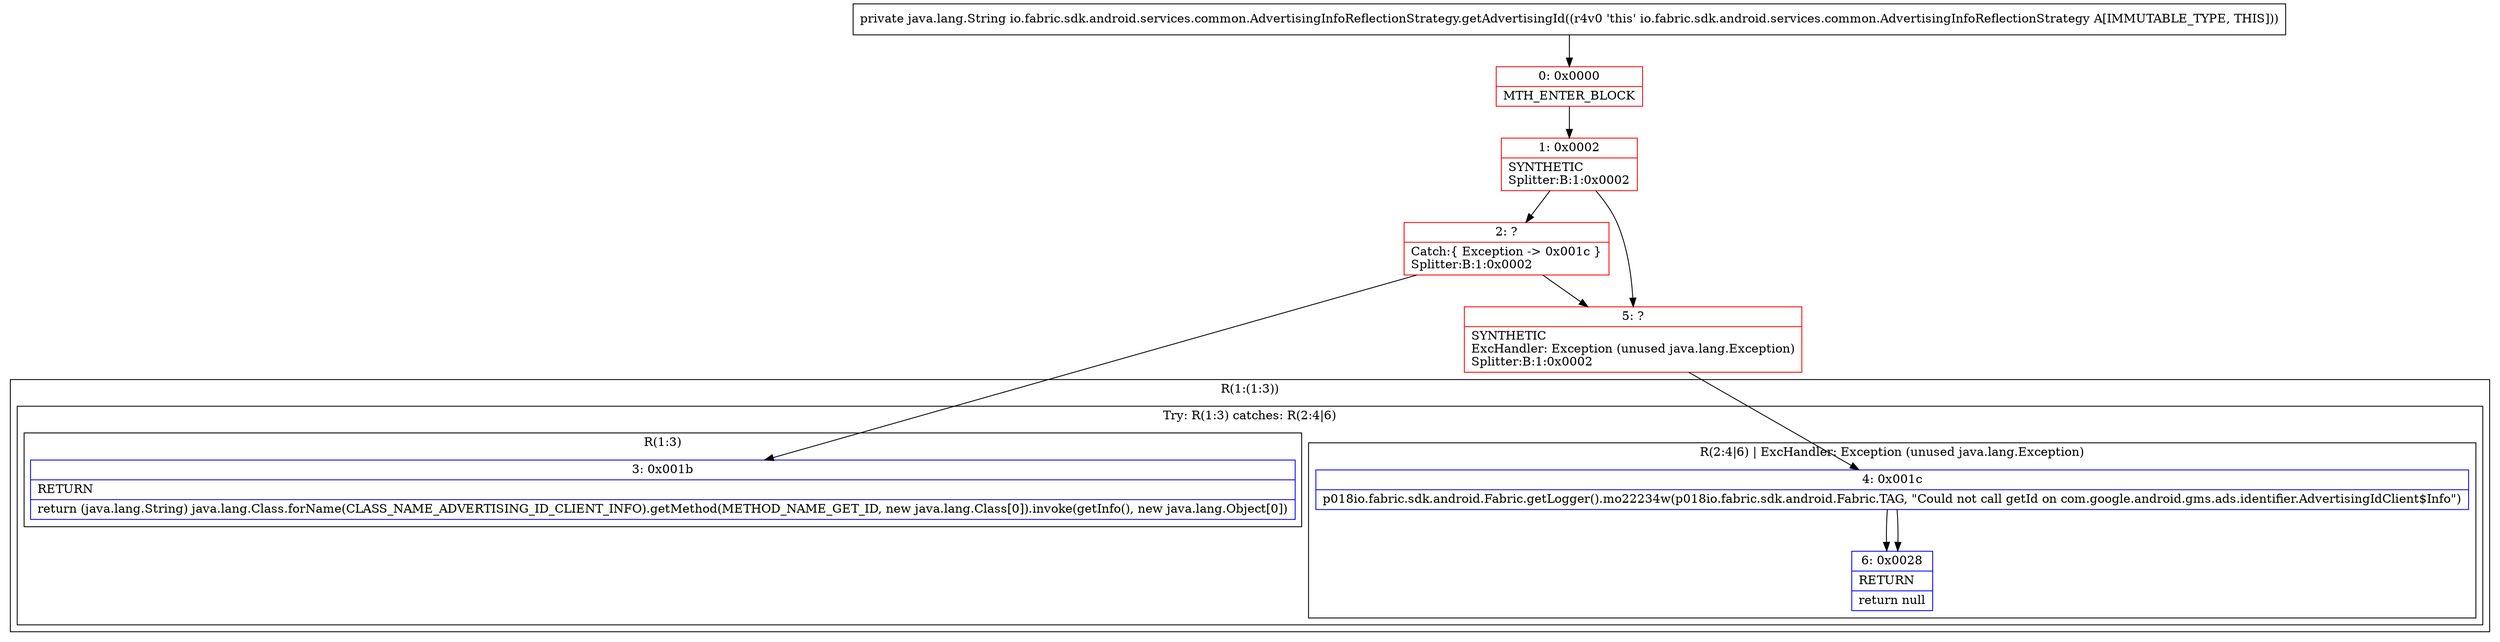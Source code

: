 digraph "CFG forio.fabric.sdk.android.services.common.AdvertisingInfoReflectionStrategy.getAdvertisingId()Ljava\/lang\/String;" {
subgraph cluster_Region_618721682 {
label = "R(1:(1:3))";
node [shape=record,color=blue];
subgraph cluster_TryCatchRegion_2115093363 {
label = "Try: R(1:3) catches: R(2:4|6)";
node [shape=record,color=blue];
subgraph cluster_Region_1849091987 {
label = "R(1:3)";
node [shape=record,color=blue];
Node_3 [shape=record,label="{3\:\ 0x001b|RETURN\l|return (java.lang.String) java.lang.Class.forName(CLASS_NAME_ADVERTISING_ID_CLIENT_INFO).getMethod(METHOD_NAME_GET_ID, new java.lang.Class[0]).invoke(getInfo(), new java.lang.Object[0])\l}"];
}
subgraph cluster_Region_2026652265 {
label = "R(2:4|6) | ExcHandler: Exception (unused java.lang.Exception)\l";
node [shape=record,color=blue];
Node_4 [shape=record,label="{4\:\ 0x001c|p018io.fabric.sdk.android.Fabric.getLogger().mo22234w(p018io.fabric.sdk.android.Fabric.TAG, \"Could not call getId on com.google.android.gms.ads.identifier.AdvertisingIdClient$Info\")\l}"];
Node_6 [shape=record,label="{6\:\ 0x0028|RETURN\l|return null\l}"];
}
}
}
subgraph cluster_Region_2026652265 {
label = "R(2:4|6) | ExcHandler: Exception (unused java.lang.Exception)\l";
node [shape=record,color=blue];
Node_4 [shape=record,label="{4\:\ 0x001c|p018io.fabric.sdk.android.Fabric.getLogger().mo22234w(p018io.fabric.sdk.android.Fabric.TAG, \"Could not call getId on com.google.android.gms.ads.identifier.AdvertisingIdClient$Info\")\l}"];
Node_6 [shape=record,label="{6\:\ 0x0028|RETURN\l|return null\l}"];
}
Node_0 [shape=record,color=red,label="{0\:\ 0x0000|MTH_ENTER_BLOCK\l}"];
Node_1 [shape=record,color=red,label="{1\:\ 0x0002|SYNTHETIC\lSplitter:B:1:0x0002\l}"];
Node_2 [shape=record,color=red,label="{2\:\ ?|Catch:\{ Exception \-\> 0x001c \}\lSplitter:B:1:0x0002\l}"];
Node_5 [shape=record,color=red,label="{5\:\ ?|SYNTHETIC\lExcHandler: Exception (unused java.lang.Exception)\lSplitter:B:1:0x0002\l}"];
MethodNode[shape=record,label="{private java.lang.String io.fabric.sdk.android.services.common.AdvertisingInfoReflectionStrategy.getAdvertisingId((r4v0 'this' io.fabric.sdk.android.services.common.AdvertisingInfoReflectionStrategy A[IMMUTABLE_TYPE, THIS])) }"];
MethodNode -> Node_0;
Node_4 -> Node_6;
Node_4 -> Node_6;
Node_0 -> Node_1;
Node_1 -> Node_2;
Node_1 -> Node_5;
Node_2 -> Node_3;
Node_2 -> Node_5;
Node_5 -> Node_4;
}

